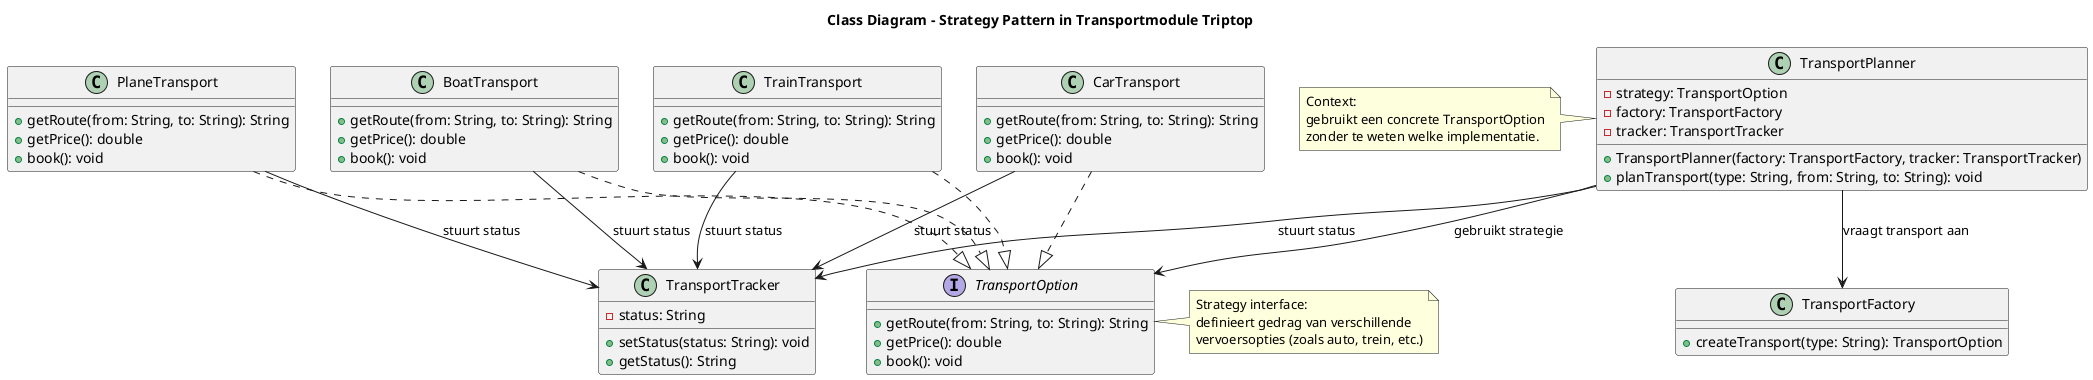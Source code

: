 @startuml
title Class Diagram – Strategy Pattern in Transportmodule Triptop

' ===== Strategy Interface =====
interface TransportOption {
    +getRoute(from: String, to: String): String
    +getPrice(): double
    +book(): void
}

note right of TransportOption
  Strategy interface:
  definieert gedrag van verschillende
  vervoersopties (zoals auto, trein, etc.)
end note

' ===== Concrete Strategieën =====
class CarTransport {
    +getRoute(from: String, to: String): String
    +getPrice(): double
    +book(): void
}

class TrainTransport {
    +getRoute(from: String, to: String): String
    +getPrice(): double
    +book(): void
}

class BoatTransport {
    +getRoute(from: String, to: String): String
    +getPrice(): double
    +book(): void
}

class PlaneTransport {
    +getRoute(from: String, to: String): String
    +getPrice(): double
    +book(): void
}

CarTransport ..|> TransportOption
TrainTransport ..|> TransportOption
BoatTransport ..|> TransportOption
PlaneTransport ..|> TransportOption

' ===== Context (Planner) =====
class TransportPlanner {
    -strategy: TransportOption
    -factory: TransportFactory
    -tracker: TransportTracker

    +TransportPlanner(factory: TransportFactory, tracker: TransportTracker)
    +planTransport(type: String, from: String, to: String): void
}

note left of TransportPlanner
  Context:
  gebruikt een concrete TransportOption
  zonder te weten welke implementatie.
end note

' ===== Factory (voor strategiekeuze) =====
class TransportFactory {
    +createTransport(type: String): TransportOption
}

' ===== Tracker (voor status) =====
class TransportTracker {
    -status: String

    +setStatus(status: String): void
    +getStatus(): String
}

' ===== Relaties =====
TransportPlanner --> TransportOption : gebruikt strategie
TransportPlanner --> TransportFactory : vraagt transport aan
TransportPlanner --> TransportTracker : stuurt status

CarTransport --> TransportTracker : stuurt status
TrainTransport --> TransportTracker : stuurt status
BoatTransport --> TransportTracker : stuurt status
PlaneTransport --> TransportTracker : stuurt status

@enduml

